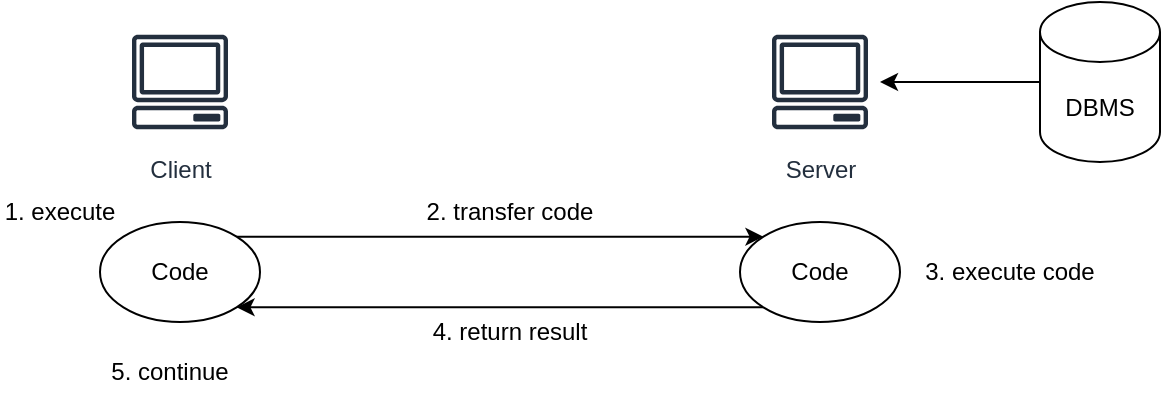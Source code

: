 <mxfile version="20.2.5" type="device"><diagram id="QPVfXrSgP2CcBPmymQI-" name="第 1 页"><mxGraphModel dx="1038" dy="546" grid="1" gridSize="10" guides="1" tooltips="1" connect="1" arrows="1" fold="1" page="1" pageScale="1" pageWidth="827" pageHeight="1169" math="0" shadow="0"><root><mxCell id="0"/><mxCell id="1" parent="0"/><mxCell id="-Ps0Q0ggpUY2LszRmcUi-1" value="Client" style="sketch=0;outlineConnect=0;fontColor=#232F3E;gradientColor=none;strokeColor=#232F3E;fillColor=#ffffff;dashed=0;verticalLabelPosition=bottom;verticalAlign=top;align=center;html=1;fontSize=12;fontStyle=0;aspect=fixed;shape=mxgraph.aws4.resourceIcon;resIcon=mxgraph.aws4.client;" vertex="1" parent="1"><mxGeometry x="90" y="150" width="60" height="60" as="geometry"/></mxCell><mxCell id="-Ps0Q0ggpUY2LszRmcUi-3" value="Server" style="sketch=0;outlineConnect=0;fontColor=#232F3E;gradientColor=none;strokeColor=#232F3E;fillColor=#ffffff;dashed=0;verticalLabelPosition=bottom;verticalAlign=top;align=center;html=1;fontSize=12;fontStyle=0;aspect=fixed;shape=mxgraph.aws4.resourceIcon;resIcon=mxgraph.aws4.client;" vertex="1" parent="1"><mxGeometry x="410" y="150" width="60" height="60" as="geometry"/></mxCell><mxCell id="-Ps0Q0ggpUY2LszRmcUi-7" style="edgeStyle=orthogonalEdgeStyle;rounded=0;orthogonalLoop=1;jettySize=auto;html=1;exitX=0;exitY=0.5;exitDx=0;exitDy=0;exitPerimeter=0;" edge="1" parent="1" source="-Ps0Q0ggpUY2LszRmcUi-4" target="-Ps0Q0ggpUY2LszRmcUi-3"><mxGeometry relative="1" as="geometry"/></mxCell><mxCell id="-Ps0Q0ggpUY2LszRmcUi-4" value="DBMS" style="shape=cylinder3;whiteSpace=wrap;html=1;boundedLbl=1;backgroundOutline=1;size=15;" vertex="1" parent="1"><mxGeometry x="550" y="140" width="60" height="80" as="geometry"/></mxCell><mxCell id="-Ps0Q0ggpUY2LszRmcUi-8" style="edgeStyle=orthogonalEdgeStyle;rounded=0;orthogonalLoop=1;jettySize=auto;html=1;exitX=1;exitY=0;exitDx=0;exitDy=0;entryX=0;entryY=0;entryDx=0;entryDy=0;" edge="1" parent="1" source="-Ps0Q0ggpUY2LszRmcUi-5" target="-Ps0Q0ggpUY2LszRmcUi-6"><mxGeometry relative="1" as="geometry"/></mxCell><mxCell id="-Ps0Q0ggpUY2LszRmcUi-5" value="Code" style="ellipse;whiteSpace=wrap;html=1;" vertex="1" parent="1"><mxGeometry x="80" y="250" width="80" height="50" as="geometry"/></mxCell><mxCell id="-Ps0Q0ggpUY2LszRmcUi-9" style="edgeStyle=orthogonalEdgeStyle;rounded=0;orthogonalLoop=1;jettySize=auto;html=1;exitX=0;exitY=1;exitDx=0;exitDy=0;entryX=1;entryY=1;entryDx=0;entryDy=0;" edge="1" parent="1" source="-Ps0Q0ggpUY2LszRmcUi-6" target="-Ps0Q0ggpUY2LszRmcUi-5"><mxGeometry relative="1" as="geometry"/></mxCell><mxCell id="-Ps0Q0ggpUY2LszRmcUi-6" value="Code" style="ellipse;whiteSpace=wrap;html=1;" vertex="1" parent="1"><mxGeometry x="400" y="250" width="80" height="50" as="geometry"/></mxCell><mxCell id="-Ps0Q0ggpUY2LszRmcUi-10" value="1. execute" style="text;html=1;strokeColor=none;fillColor=none;align=center;verticalAlign=middle;whiteSpace=wrap;rounded=0;" vertex="1" parent="1"><mxGeometry x="30" y="230" width="60" height="30" as="geometry"/></mxCell><mxCell id="-Ps0Q0ggpUY2LszRmcUi-12" value="2. transfer code" style="text;html=1;strokeColor=none;fillColor=none;align=center;verticalAlign=middle;whiteSpace=wrap;rounded=0;" vertex="1" parent="1"><mxGeometry x="240" y="230" width="90" height="30" as="geometry"/></mxCell><mxCell id="-Ps0Q0ggpUY2LszRmcUi-13" value="3. execute code" style="text;html=1;strokeColor=none;fillColor=none;align=center;verticalAlign=middle;whiteSpace=wrap;rounded=0;" vertex="1" parent="1"><mxGeometry x="490" y="260" width="90" height="30" as="geometry"/></mxCell><mxCell id="-Ps0Q0ggpUY2LszRmcUi-14" value="4. return result" style="text;html=1;strokeColor=none;fillColor=none;align=center;verticalAlign=middle;whiteSpace=wrap;rounded=0;" vertex="1" parent="1"><mxGeometry x="240" y="290" width="90" height="30" as="geometry"/></mxCell><mxCell id="-Ps0Q0ggpUY2LszRmcUi-15" value="5. continue" style="text;html=1;strokeColor=none;fillColor=none;align=center;verticalAlign=middle;whiteSpace=wrap;rounded=0;" vertex="1" parent="1"><mxGeometry x="70" y="310" width="90" height="30" as="geometry"/></mxCell></root></mxGraphModel></diagram></mxfile>